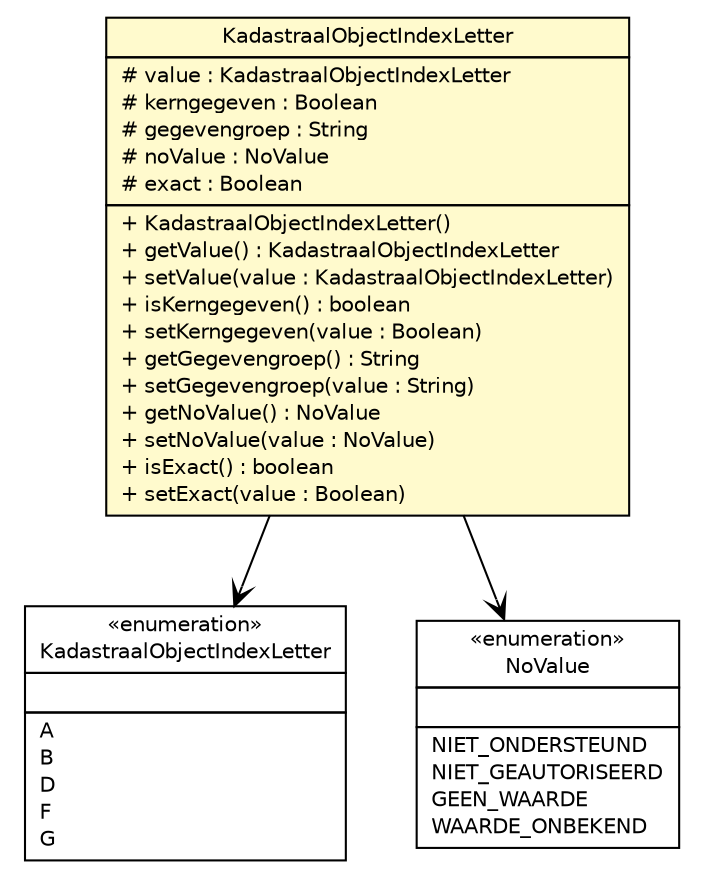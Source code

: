 #!/usr/local/bin/dot
#
# Class diagram 
# Generated by UMLGraph version R5_6-24-gf6e263 (http://www.umlgraph.org/)
#

digraph G {
	edge [fontname="Helvetica",fontsize=10,labelfontname="Helvetica",labelfontsize=10];
	node [fontname="Helvetica",fontsize=10,shape=plaintext];
	nodesep=0.25;
	ranksep=0.5;
	// nl.egem.stuf.sector.bg._0204.KadastraalObjectIndexLetter
	c79666 [label=<<table title="nl.egem.stuf.sector.bg._0204.KadastraalObjectIndexLetter" border="0" cellborder="1" cellspacing="0" cellpadding="2" port="p" href="./KadastraalObjectIndexLetter.html">
		<tr><td><table border="0" cellspacing="0" cellpadding="1">
<tr><td align="center" balign="center"> &#171;enumeration&#187; </td></tr>
<tr><td align="center" balign="center"> KadastraalObjectIndexLetter </td></tr>
		</table></td></tr>
		<tr><td><table border="0" cellspacing="0" cellpadding="1">
<tr><td align="left" balign="left">  </td></tr>
		</table></td></tr>
		<tr><td><table border="0" cellspacing="0" cellpadding="1">
<tr><td align="left" balign="left"> A </td></tr>
<tr><td align="left" balign="left"> B </td></tr>
<tr><td align="left" balign="left"> D </td></tr>
<tr><td align="left" balign="left"> F </td></tr>
<tr><td align="left" balign="left"> G </td></tr>
		</table></td></tr>
		</table>>, URL="./KadastraalObjectIndexLetter.html", fontname="Helvetica", fontcolor="black", fontsize=10.0];
	// nl.egem.stuf.sector.bg._0204.KDOFund.KadastraalObjectIndexLetter
	c79796 [label=<<table title="nl.egem.stuf.sector.bg._0204.KDOFund.KadastraalObjectIndexLetter" border="0" cellborder="1" cellspacing="0" cellpadding="2" port="p" bgcolor="lemonChiffon" href="./KDOFund.KadastraalObjectIndexLetter.html">
		<tr><td><table border="0" cellspacing="0" cellpadding="1">
<tr><td align="center" balign="center"> KadastraalObjectIndexLetter </td></tr>
		</table></td></tr>
		<tr><td><table border="0" cellspacing="0" cellpadding="1">
<tr><td align="left" balign="left"> # value : KadastraalObjectIndexLetter </td></tr>
<tr><td align="left" balign="left"> # kerngegeven : Boolean </td></tr>
<tr><td align="left" balign="left"> # gegevengroep : String </td></tr>
<tr><td align="left" balign="left"> # noValue : NoValue </td></tr>
<tr><td align="left" balign="left"> # exact : Boolean </td></tr>
		</table></td></tr>
		<tr><td><table border="0" cellspacing="0" cellpadding="1">
<tr><td align="left" balign="left"> + KadastraalObjectIndexLetter() </td></tr>
<tr><td align="left" balign="left"> + getValue() : KadastraalObjectIndexLetter </td></tr>
<tr><td align="left" balign="left"> + setValue(value : KadastraalObjectIndexLetter) </td></tr>
<tr><td align="left" balign="left"> + isKerngegeven() : boolean </td></tr>
<tr><td align="left" balign="left"> + setKerngegeven(value : Boolean) </td></tr>
<tr><td align="left" balign="left"> + getGegevengroep() : String </td></tr>
<tr><td align="left" balign="left"> + setGegevengroep(value : String) </td></tr>
<tr><td align="left" balign="left"> + getNoValue() : NoValue </td></tr>
<tr><td align="left" balign="left"> + setNoValue(value : NoValue) </td></tr>
<tr><td align="left" balign="left"> + isExact() : boolean </td></tr>
<tr><td align="left" balign="left"> + setExact(value : Boolean) </td></tr>
		</table></td></tr>
		</table>>, URL="./KDOFund.KadastraalObjectIndexLetter.html", fontname="Helvetica", fontcolor="black", fontsize=10.0];
	// nl.egem.stuf.stuf0204.NoValue
	c79934 [label=<<table title="nl.egem.stuf.stuf0204.NoValue" border="0" cellborder="1" cellspacing="0" cellpadding="2" port="p" href="../../../stuf0204/NoValue.html">
		<tr><td><table border="0" cellspacing="0" cellpadding="1">
<tr><td align="center" balign="center"> &#171;enumeration&#187; </td></tr>
<tr><td align="center" balign="center"> NoValue </td></tr>
		</table></td></tr>
		<tr><td><table border="0" cellspacing="0" cellpadding="1">
<tr><td align="left" balign="left">  </td></tr>
		</table></td></tr>
		<tr><td><table border="0" cellspacing="0" cellpadding="1">
<tr><td align="left" balign="left"> NIET_ONDERSTEUND </td></tr>
<tr><td align="left" balign="left"> NIET_GEAUTORISEERD </td></tr>
<tr><td align="left" balign="left"> GEEN_WAARDE </td></tr>
<tr><td align="left" balign="left"> WAARDE_ONBEKEND </td></tr>
		</table></td></tr>
		</table>>, URL="../../../stuf0204/NoValue.html", fontname="Helvetica", fontcolor="black", fontsize=10.0];
	// nl.egem.stuf.sector.bg._0204.KDOFund.KadastraalObjectIndexLetter NAVASSOC nl.egem.stuf.sector.bg._0204.KadastraalObjectIndexLetter
	c79796:p -> c79666:p [taillabel="", label="", headlabel="", fontname="Helvetica", fontcolor="black", fontsize=10.0, color="black", arrowhead=open];
	// nl.egem.stuf.sector.bg._0204.KDOFund.KadastraalObjectIndexLetter NAVASSOC nl.egem.stuf.stuf0204.NoValue
	c79796:p -> c79934:p [taillabel="", label="", headlabel="", fontname="Helvetica", fontcolor="black", fontsize=10.0, color="black", arrowhead=open];
}

